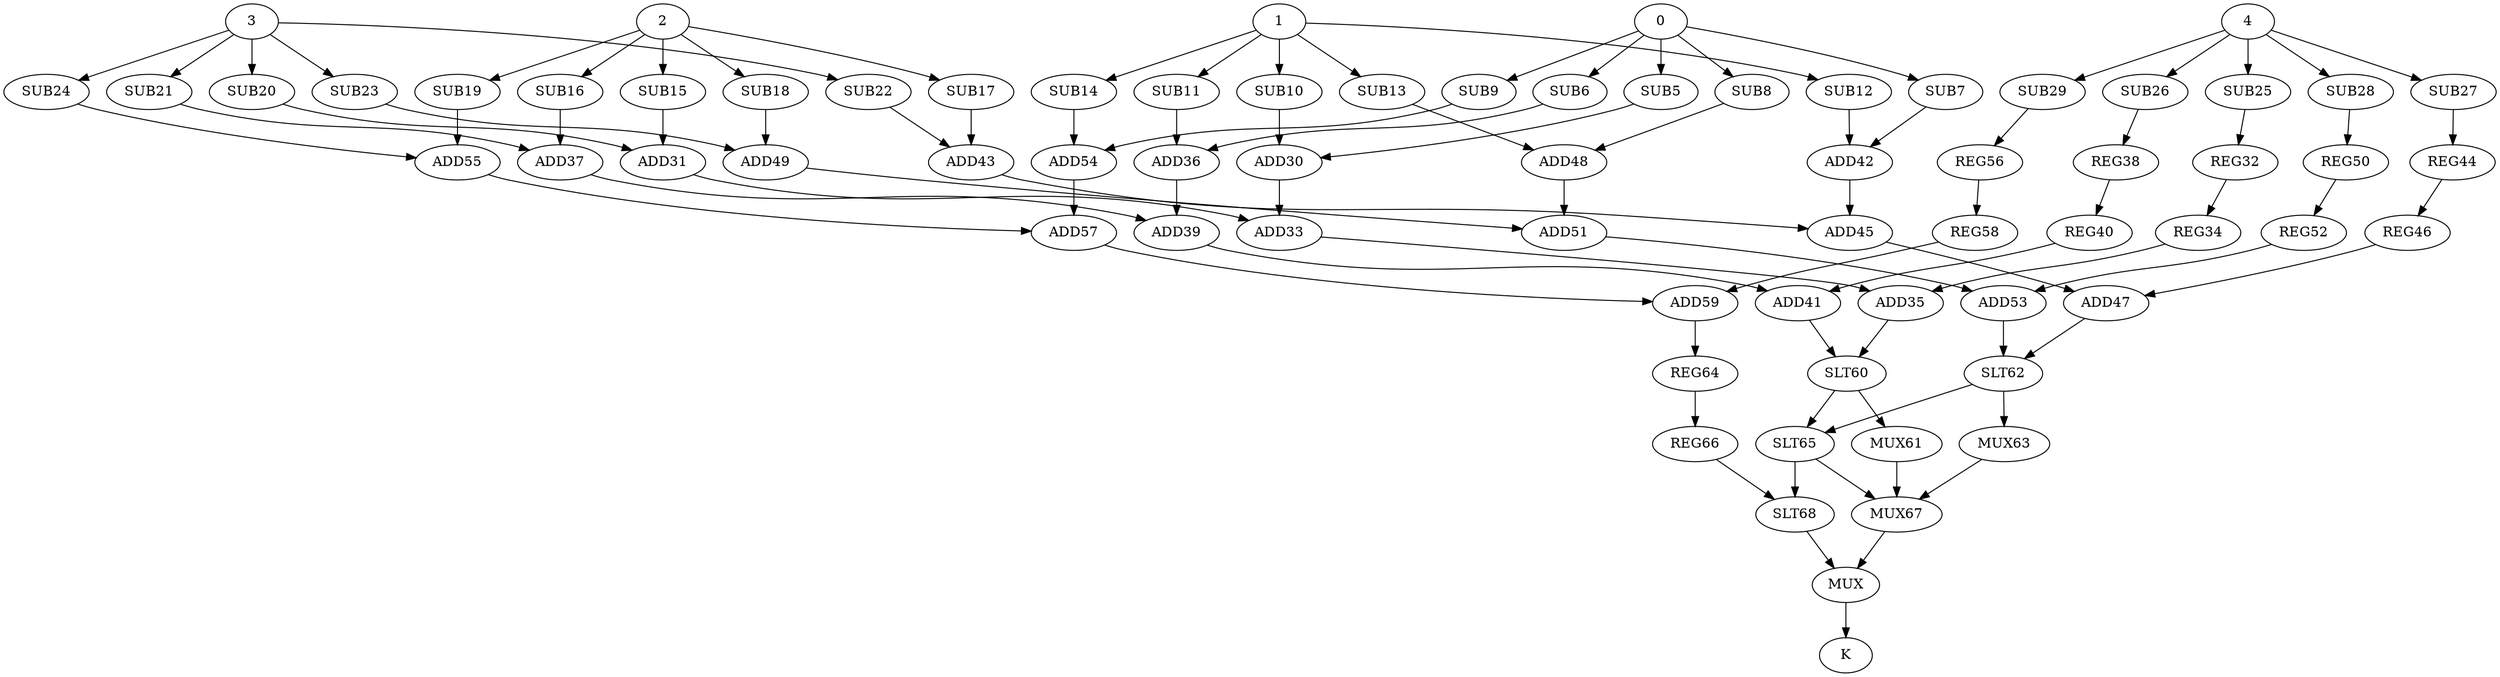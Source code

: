 strict digraph  {
0;
5 [label=SUB5];
6 [label=SUB6];
7 [label=SUB7];
8 [label=SUB8];
9 [label=SUB9];
1;
10 [label=SUB10];
11 [label=SUB11];
12 [label=SUB12];
13 [label=SUB13];
14 [label=SUB14];
2;
15 [label=SUB15];
16 [label=SUB16];
17 [label=SUB17];
18 [label=SUB18];
19 [label=SUB19];
3;
20 [label=SUB20];
21 [label=SUB21];
22 [label=SUB22];
23 [label=SUB23];
24 [label=SUB24];
4;
25 [label=SUB25];
26 [label=SUB26];
27 [label=SUB27];
28 [label=SUB28];
29 [label=SUB29];
30 [label=ADD30];
31 [label=ADD31];
32 [label=REG32];
33 [label=ADD33];
34 [label=REG34];
35 [label=ADD35];
36 [label=ADD36];
37 [label=ADD37];
38 [label=REG38];
39 [label=ADD39];
40 [label=REG40];
41 [label=ADD41];
42 [label=ADD42];
43 [label=ADD43];
44 [label=REG44];
45 [label=ADD45];
46 [label=REG46];
47 [label=ADD47];
48 [label=ADD48];
49 [label=ADD49];
50 [label=REG50];
51 [label=ADD51];
52 [label=REG52];
53 [label=ADD53];
54 [label=ADD54];
55 [label=ADD55];
56 [label=REG56];
57 [label=ADD57];
58 [label=REG58];
59 [label=ADD59];
60 [label=SLT60];
61 [label=MUX61];
62 [label=SLT62];
63 [label=MUX63];
64 [label=REG64];
65 [label=SLT65];
66 [label=REG66];
67 [label=MUX67];
68 [label=SLT68];
69 [label=MUX];
70 [label=K];
0 -> 5;
0 -> 6;
0 -> 7;
0 -> 8;
0 -> 9;
5 -> 30;
6 -> 36;
7 -> 42;
8 -> 48;
9 -> 54;
1 -> 10;
1 -> 11;
1 -> 12;
1 -> 13;
1 -> 14;
10 -> 30;
11 -> 36;
12 -> 42;
13 -> 48;
14 -> 54;
2 -> 15;
2 -> 16;
2 -> 17;
2 -> 18;
2 -> 19;
15 -> 31;
16 -> 37;
17 -> 43;
18 -> 49;
19 -> 55;
3 -> 20;
3 -> 21;
3 -> 22;
3 -> 23;
3 -> 24;
20 -> 31;
21 -> 37;
22 -> 43;
23 -> 49;
24 -> 55;
4 -> 25;
4 -> 26;
4 -> 27;
4 -> 28;
4 -> 29;
25 -> 32;
26 -> 38;
27 -> 44;
28 -> 50;
29 -> 56;
30 -> 33;
31 -> 33;
32 -> 34;
33 -> 35;
34 -> 35;
35 -> 60;
36 -> 39;
37 -> 39;
38 -> 40;
39 -> 41;
40 -> 41;
41 -> 60;
42 -> 45;
43 -> 45;
44 -> 46;
45 -> 47;
46 -> 47;
47 -> 62;
48 -> 51;
49 -> 51;
50 -> 52;
51 -> 53;
52 -> 53;
53 -> 62;
54 -> 57;
55 -> 57;
56 -> 58;
57 -> 59;
58 -> 59;
59 -> 64;
60 -> 61;
60 -> 65;
61 -> 67;
62 -> 63;
62 -> 65;
63 -> 67;
64 -> 66;
65 -> 67;
65 -> 68;
66 -> 68;
67 -> 69;
68 -> 69;
69 -> 70;
}
